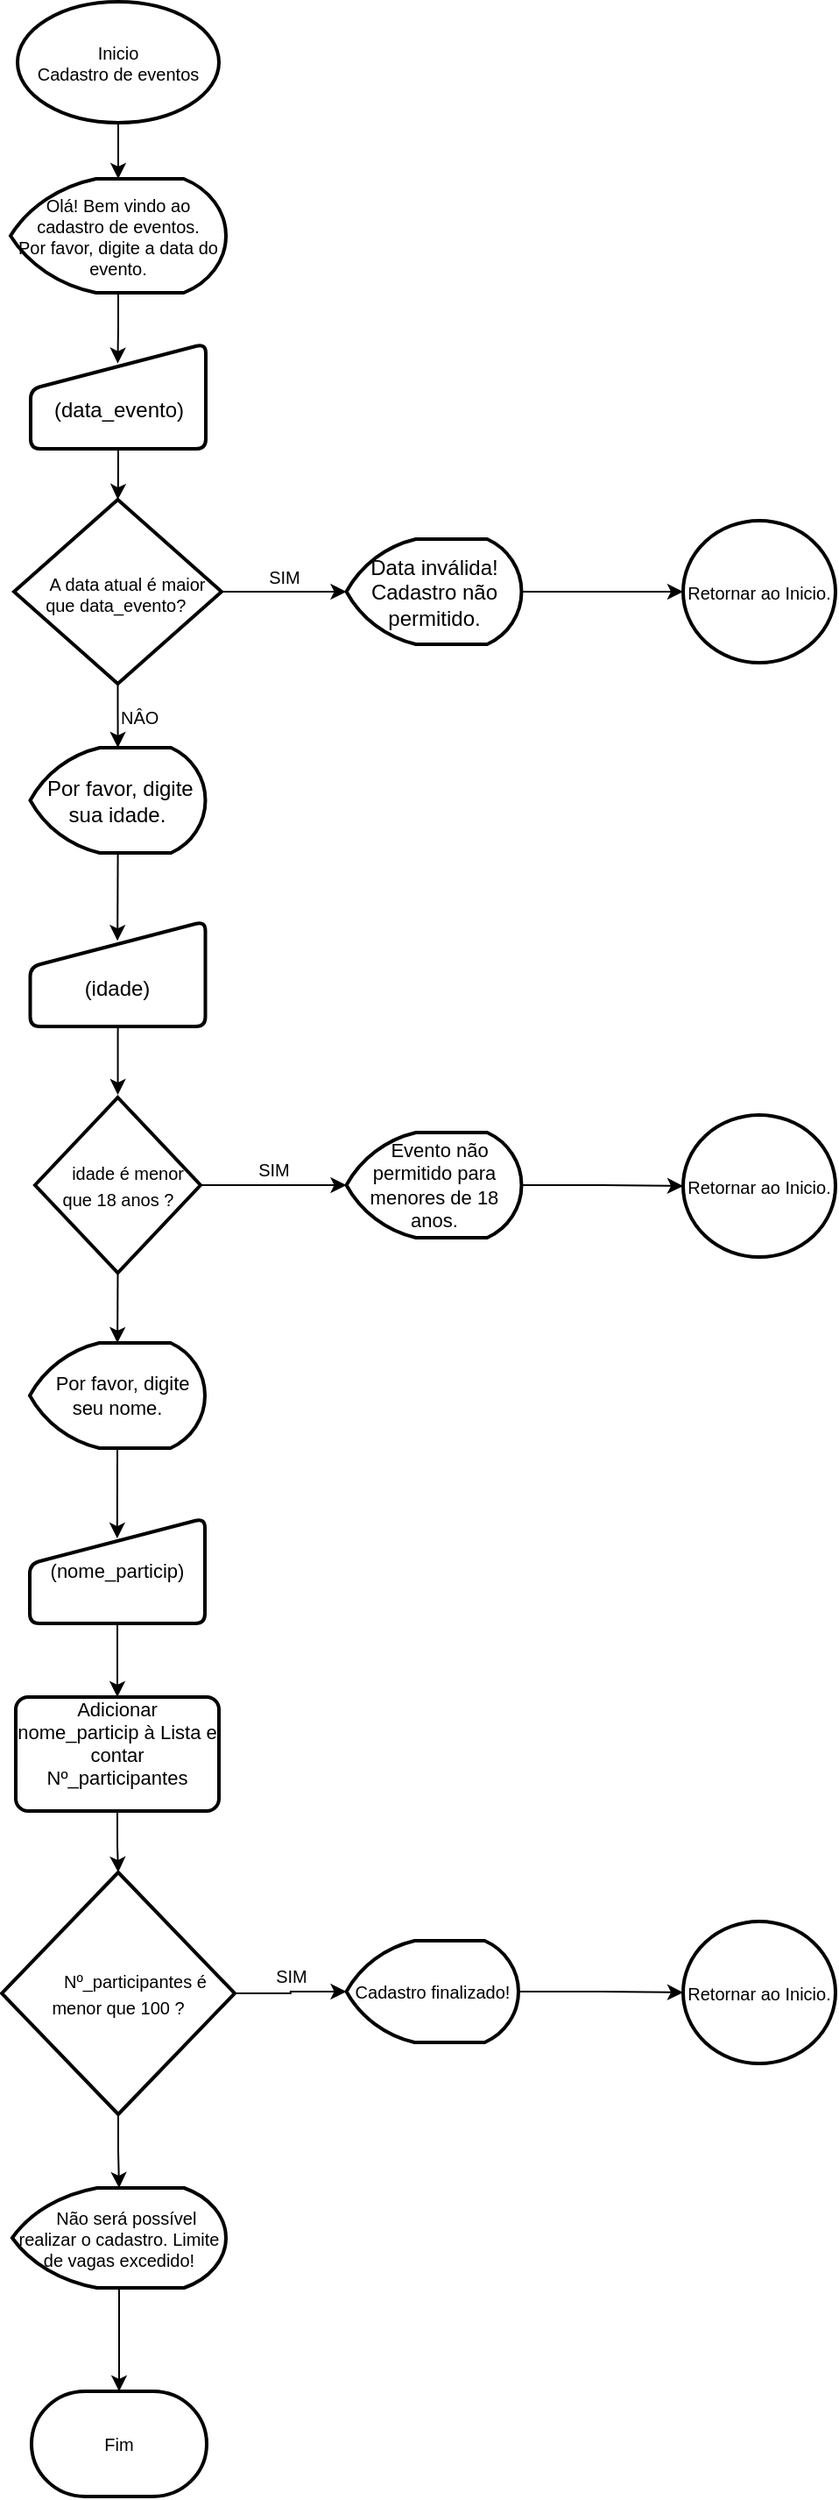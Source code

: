 <mxfile version="17.1.1" type="github">
  <diagram id="gChGrbSCKXLXu62mFakp" name="Page-1">
    <mxGraphModel dx="1021" dy="567" grid="0" gridSize="10" guides="1" tooltips="1" connect="1" arrows="1" fold="1" page="0" pageScale="1" pageWidth="827" pageHeight="1169" math="0" shadow="0">
      <root>
        <mxCell id="0" />
        <mxCell id="1" parent="0" />
        <mxCell id="eOybXmLH0Cuv-CmlZ1wJ-30" value="" style="edgeStyle=orthogonalEdgeStyle;rounded=0;jumpStyle=line;orthogonalLoop=1;jettySize=auto;html=1;labelBackgroundColor=none;labelBorderColor=none;fontSize=10;fontColor=#000000;" parent="1" source="eOybXmLH0Cuv-CmlZ1wJ-3" target="eOybXmLH0Cuv-CmlZ1wJ-7" edge="1">
          <mxGeometry relative="1" as="geometry" />
        </mxCell>
        <mxCell id="eOybXmLH0Cuv-CmlZ1wJ-3" value="&lt;br&gt;(data_evento)" style="html=1;strokeWidth=2;shape=manualInput;whiteSpace=wrap;rounded=1;size=26;arcSize=11;" parent="1" vertex="1">
          <mxGeometry x="95.5" y="334" width="100" height="60" as="geometry" />
        </mxCell>
        <mxCell id="eOybXmLH0Cuv-CmlZ1wJ-18" value="" style="edgeStyle=orthogonalEdgeStyle;rounded=0;orthogonalLoop=1;jettySize=auto;html=1;fontSize=10;" parent="1" source="eOybXmLH0Cuv-CmlZ1wJ-4" target="eOybXmLH0Cuv-CmlZ1wJ-6" edge="1">
          <mxGeometry relative="1" as="geometry" />
        </mxCell>
        <mxCell id="eOybXmLH0Cuv-CmlZ1wJ-4" value="&lt;span style=&quot;font-size: 10px&quot;&gt;Inicio &lt;br&gt;Cadastro de eventos&lt;/span&gt;" style="strokeWidth=2;html=1;shape=mxgraph.flowchart.start_1;whiteSpace=wrap;fontSize=10;" parent="1" vertex="1">
          <mxGeometry x="88" y="139" width="115" height="69" as="geometry" />
        </mxCell>
        <mxCell id="eOybXmLH0Cuv-CmlZ1wJ-19" value="" style="edgeStyle=orthogonalEdgeStyle;rounded=0;orthogonalLoop=1;jettySize=auto;html=1;fontSize=10;entryX=0.497;entryY=0.189;entryDx=0;entryDy=0;entryPerimeter=0;" parent="1" source="eOybXmLH0Cuv-CmlZ1wJ-6" target="eOybXmLH0Cuv-CmlZ1wJ-3" edge="1">
          <mxGeometry relative="1" as="geometry">
            <mxPoint x="145" y="342" as="targetPoint" />
            <Array as="points">
              <mxPoint x="145" y="325" />
              <mxPoint x="145" y="325" />
            </Array>
          </mxGeometry>
        </mxCell>
        <mxCell id="eOybXmLH0Cuv-CmlZ1wJ-6" value="Olá! Bem vindo ao cadastro de eventos.&lt;br&gt;Por favor, digite a data do evento." style="strokeWidth=2;html=1;shape=mxgraph.flowchart.display;whiteSpace=wrap;fontSize=10;" parent="1" vertex="1">
          <mxGeometry x="84" y="240" width="123" height="65" as="geometry" />
        </mxCell>
        <mxCell id="eOybXmLH0Cuv-CmlZ1wJ-20" value="SIM" style="edgeStyle=orthogonalEdgeStyle;rounded=0;orthogonalLoop=1;jettySize=auto;fontSize=10;labelBorderColor=none;labelPosition=center;verticalLabelPosition=top;align=center;verticalAlign=bottom;html=1;" parent="1" source="eOybXmLH0Cuv-CmlZ1wJ-7" target="eOybXmLH0Cuv-CmlZ1wJ-10" edge="1">
          <mxGeometry relative="1" as="geometry" />
        </mxCell>
        <mxCell id="eOybXmLH0Cuv-CmlZ1wJ-23" value="NÂO" style="edgeStyle=orthogonalEdgeStyle;rounded=0;jumpStyle=line;orthogonalLoop=1;jettySize=auto;html=1;labelBorderColor=none;fontSize=10;fontColor=#000000;labelBackgroundColor=none;labelPosition=right;verticalLabelPosition=middle;align=left;verticalAlign=middle;" parent="1" source="eOybXmLH0Cuv-CmlZ1wJ-7" target="eOybXmLH0Cuv-CmlZ1wJ-22" edge="1">
          <mxGeometry relative="1" as="geometry" />
        </mxCell>
        <mxCell id="eOybXmLH0Cuv-CmlZ1wJ-7" value="&lt;p style=&quot;line-height: 1&quot;&gt;&lt;font style=&quot;font-size: 10px&quot;&gt;&amp;nbsp; &amp;nbsp; A data atual é maior que data_evento?&amp;nbsp;&lt;/font&gt;&lt;/p&gt;" style="strokeWidth=2;html=1;shape=mxgraph.flowchart.decision;whiteSpace=wrap;" parent="1" vertex="1">
          <mxGeometry x="86" y="423" width="118.5" height="105" as="geometry" />
        </mxCell>
        <mxCell id="bL8-K7mxWeau8P830rif-17" value="" style="edgeStyle=orthogonalEdgeStyle;rounded=0;orthogonalLoop=1;jettySize=auto;html=1;fontSize=10;" edge="1" parent="1" source="eOybXmLH0Cuv-CmlZ1wJ-10" target="bL8-K7mxWeau8P830rif-16">
          <mxGeometry relative="1" as="geometry" />
        </mxCell>
        <mxCell id="eOybXmLH0Cuv-CmlZ1wJ-10" value="&lt;font style=&quot;font-size: 12px&quot;&gt;Data inválida! Cadastro não permitido.&lt;/font&gt;" style="strokeWidth=2;html=1;shape=mxgraph.flowchart.display;whiteSpace=wrap;fontSize=10;" parent="1" vertex="1">
          <mxGeometry x="275.75" y="445.5" width="100" height="60" as="geometry" />
        </mxCell>
        <mxCell id="eOybXmLH0Cuv-CmlZ1wJ-26" value="" style="edgeStyle=orthogonalEdgeStyle;rounded=0;jumpStyle=line;orthogonalLoop=1;jettySize=auto;html=1;labelBackgroundColor=none;labelBorderColor=none;fontSize=10;fontColor=#000000;entryX=0.498;entryY=0.185;entryDx=0;entryDy=0;entryPerimeter=0;" parent="1" source="eOybXmLH0Cuv-CmlZ1wJ-22" target="eOybXmLH0Cuv-CmlZ1wJ-24" edge="1">
          <mxGeometry relative="1" as="geometry" />
        </mxCell>
        <mxCell id="eOybXmLH0Cuv-CmlZ1wJ-22" value="&lt;font color=&quot;#000000&quot;&gt;&amp;nbsp;Por favor, digite sua idade.&lt;/font&gt;" style="strokeWidth=2;html=1;shape=mxgraph.flowchart.display;whiteSpace=wrap;labelBackgroundColor=none;labelBorderColor=none;fontSize=12;fillColor=none;fontColor=#FFFFFF;" parent="1" vertex="1">
          <mxGeometry x="95.25" y="564.5" width="100" height="60" as="geometry" />
        </mxCell>
        <mxCell id="eOybXmLH0Cuv-CmlZ1wJ-27" value="" style="edgeStyle=orthogonalEdgeStyle;rounded=0;jumpStyle=line;orthogonalLoop=1;jettySize=auto;html=1;labelBackgroundColor=none;labelBorderColor=none;fontSize=10;fontColor=#000000;" parent="1" source="eOybXmLH0Cuv-CmlZ1wJ-24" edge="1">
          <mxGeometry relative="1" as="geometry">
            <mxPoint x="145.27" y="762.5" as="targetPoint" />
          </mxGeometry>
        </mxCell>
        <mxCell id="eOybXmLH0Cuv-CmlZ1wJ-24" value="&lt;br&gt;(idade)" style="html=1;strokeWidth=2;shape=manualInput;whiteSpace=wrap;rounded=1;size=26;arcSize=11;" parent="1" vertex="1">
          <mxGeometry x="95.25" y="663.5" width="100" height="60" as="geometry" />
        </mxCell>
        <mxCell id="eOybXmLH0Cuv-CmlZ1wJ-32" value="SIM" style="edgeStyle=orthogonalEdgeStyle;rounded=0;jumpStyle=line;orthogonalLoop=1;jettySize=auto;html=1;labelBackgroundColor=none;labelBorderColor=none;fontSize=10;fontColor=#000000;labelPosition=center;verticalLabelPosition=top;align=center;verticalAlign=bottom;" parent="1" source="eOybXmLH0Cuv-CmlZ1wJ-28" target="eOybXmLH0Cuv-CmlZ1wJ-31" edge="1">
          <mxGeometry relative="1" as="geometry" />
        </mxCell>
        <mxCell id="eOybXmLH0Cuv-CmlZ1wJ-34" value="" style="edgeStyle=orthogonalEdgeStyle;rounded=0;jumpStyle=line;orthogonalLoop=1;jettySize=auto;html=1;labelBackgroundColor=none;labelBorderColor=none;fontSize=11;fontColor=#000000;" parent="1" source="eOybXmLH0Cuv-CmlZ1wJ-28" target="eOybXmLH0Cuv-CmlZ1wJ-33" edge="1">
          <mxGeometry relative="1" as="geometry" />
        </mxCell>
        <mxCell id="eOybXmLH0Cuv-CmlZ1wJ-28" value="&lt;font style=&quot;font-size: 10px&quot;&gt;&amp;nbsp; &amp;nbsp; idade é menor que 18 anos ?&lt;/font&gt;" style="strokeWidth=2;html=1;shape=mxgraph.flowchart.decision;whiteSpace=wrap;" parent="1" vertex="1">
          <mxGeometry x="98" y="764" width="94.5" height="100" as="geometry" />
        </mxCell>
        <mxCell id="bL8-K7mxWeau8P830rif-18" value="" style="edgeStyle=orthogonalEdgeStyle;rounded=0;orthogonalLoop=1;jettySize=auto;html=1;fontSize=10;" edge="1" parent="1" source="eOybXmLH0Cuv-CmlZ1wJ-31" target="bL8-K7mxWeau8P830rif-15">
          <mxGeometry relative="1" as="geometry" />
        </mxCell>
        <mxCell id="eOybXmLH0Cuv-CmlZ1wJ-31" value="&lt;font style=&quot;font-size: 11px&quot;&gt;&amp;nbsp; Evento não permitido para menores de 18 anos.&lt;/font&gt;" style="strokeWidth=2;html=1;shape=mxgraph.flowchart.display;whiteSpace=wrap;fontSize=10;" parent="1" vertex="1">
          <mxGeometry x="275.75" y="784" width="100" height="60" as="geometry" />
        </mxCell>
        <mxCell id="eOybXmLH0Cuv-CmlZ1wJ-36" value="" style="edgeStyle=orthogonalEdgeStyle;rounded=0;jumpStyle=line;orthogonalLoop=1;jettySize=auto;html=1;labelBackgroundColor=none;labelBorderColor=none;fontSize=11;fontColor=#000000;entryX=0.499;entryY=0.192;entryDx=0;entryDy=0;entryPerimeter=0;" parent="1" source="eOybXmLH0Cuv-CmlZ1wJ-33" target="eOybXmLH0Cuv-CmlZ1wJ-35" edge="1">
          <mxGeometry relative="1" as="geometry" />
        </mxCell>
        <mxCell id="eOybXmLH0Cuv-CmlZ1wJ-33" value="&amp;nbsp; Por favor, digite seu nome." style="strokeWidth=2;html=1;shape=mxgraph.flowchart.display;whiteSpace=wrap;labelBackgroundColor=none;labelBorderColor=none;fontSize=11;fontColor=#000000;fillColor=none;" parent="1" vertex="1">
          <mxGeometry x="95" y="904" width="100" height="60" as="geometry" />
        </mxCell>
        <mxCell id="eOybXmLH0Cuv-CmlZ1wJ-38" value="" style="edgeStyle=orthogonalEdgeStyle;rounded=0;jumpStyle=line;orthogonalLoop=1;jettySize=auto;html=1;labelBackgroundColor=none;labelBorderColor=none;fontSize=11;fontColor=#000000;" parent="1" source="eOybXmLH0Cuv-CmlZ1wJ-35" target="eOybXmLH0Cuv-CmlZ1wJ-37" edge="1">
          <mxGeometry relative="1" as="geometry" />
        </mxCell>
        <mxCell id="eOybXmLH0Cuv-CmlZ1wJ-35" value="(nome_particip)" style="html=1;strokeWidth=2;shape=manualInput;whiteSpace=wrap;rounded=1;size=26;arcSize=11;labelBackgroundColor=none;labelBorderColor=none;fontSize=11;fontColor=#000000;fillColor=none;" parent="1" vertex="1">
          <mxGeometry x="95" y="1004" width="100" height="60" as="geometry" />
        </mxCell>
        <mxCell id="bL8-K7mxWeau8P830rif-3" value="" style="edgeStyle=orthogonalEdgeStyle;rounded=0;orthogonalLoop=1;jettySize=auto;html=1;" edge="1" parent="1" source="eOybXmLH0Cuv-CmlZ1wJ-37" target="bL8-K7mxWeau8P830rif-2">
          <mxGeometry relative="1" as="geometry" />
        </mxCell>
        <mxCell id="eOybXmLH0Cuv-CmlZ1wJ-37" value="Adicionar nome_particip à Lista e contar Nº_participantes&lt;br&gt;&amp;nbsp;" style="rounded=1;whiteSpace=wrap;html=1;absoluteArcSize=1;arcSize=14;strokeWidth=2;labelBackgroundColor=none;labelBorderColor=none;fontSize=11;fontColor=#000000;fillColor=none;" parent="1" vertex="1">
          <mxGeometry x="87" y="1106" width="116" height="65" as="geometry" />
        </mxCell>
        <mxCell id="bL8-K7mxWeau8P830rif-7" value="SIM" style="edgeStyle=orthogonalEdgeStyle;rounded=0;orthogonalLoop=1;jettySize=auto;html=1;fontSize=10;labelPosition=center;verticalLabelPosition=top;align=center;verticalAlign=bottom;" edge="1" parent="1" source="bL8-K7mxWeau8P830rif-2" target="bL8-K7mxWeau8P830rif-6">
          <mxGeometry relative="1" as="geometry" />
        </mxCell>
        <mxCell id="bL8-K7mxWeau8P830rif-9" value="" style="edgeStyle=orthogonalEdgeStyle;rounded=0;orthogonalLoop=1;jettySize=auto;html=1;fontSize=10;" edge="1" parent="1" source="bL8-K7mxWeau8P830rif-2" target="bL8-K7mxWeau8P830rif-8">
          <mxGeometry relative="1" as="geometry" />
        </mxCell>
        <mxCell id="bL8-K7mxWeau8P830rif-2" value="&lt;font style=&quot;font-size: 10px&quot;&gt;&amp;nbsp; &amp;nbsp; &amp;nbsp; &amp;nbsp;Nº_participantes é menor que 100 ?&lt;/font&gt;" style="strokeWidth=2;html=1;shape=mxgraph.flowchart.decision;whiteSpace=wrap;" vertex="1" parent="1">
          <mxGeometry x="79" y="1206" width="133" height="138" as="geometry" />
        </mxCell>
        <mxCell id="bL8-K7mxWeau8P830rif-14" value="" style="edgeStyle=orthogonalEdgeStyle;rounded=0;orthogonalLoop=1;jettySize=auto;html=1;fontSize=10;" edge="1" parent="1" source="bL8-K7mxWeau8P830rif-6" target="bL8-K7mxWeau8P830rif-13">
          <mxGeometry relative="1" as="geometry" />
        </mxCell>
        <mxCell id="bL8-K7mxWeau8P830rif-6" value="Cadastro finalizado!" style="strokeWidth=2;html=1;shape=mxgraph.flowchart.display;whiteSpace=wrap;fontSize=10;" vertex="1" parent="1">
          <mxGeometry x="275.75" y="1245" width="98.25" height="58" as="geometry" />
        </mxCell>
        <mxCell id="bL8-K7mxWeau8P830rif-12" value="" style="edgeStyle=orthogonalEdgeStyle;rounded=0;orthogonalLoop=1;jettySize=auto;html=1;fontSize=10;" edge="1" parent="1" source="bL8-K7mxWeau8P830rif-8" target="bL8-K7mxWeau8P830rif-11">
          <mxGeometry relative="1" as="geometry" />
        </mxCell>
        <mxCell id="bL8-K7mxWeau8P830rif-8" value="&amp;nbsp; &amp;nbsp;Não será possível realizar o cadastro. Limite de vagas excedido!" style="strokeWidth=2;html=1;shape=mxgraph.flowchart.display;whiteSpace=wrap;fontSize=10;" vertex="1" parent="1">
          <mxGeometry x="85" y="1386" width="122" height="57" as="geometry" />
        </mxCell>
        <mxCell id="bL8-K7mxWeau8P830rif-11" value="Fim" style="strokeWidth=2;html=1;shape=mxgraph.flowchart.terminator;whiteSpace=wrap;fontSize=10;" vertex="1" parent="1">
          <mxGeometry x="96" y="1502" width="100" height="60" as="geometry" />
        </mxCell>
        <mxCell id="bL8-K7mxWeau8P830rif-13" value="&lt;span&gt;Retornar ao Inicio.&lt;/span&gt;" style="strokeWidth=2;html=1;shape=mxgraph.flowchart.start_2;whiteSpace=wrap;fontSize=10;" vertex="1" parent="1">
          <mxGeometry x="468" y="1234" width="87" height="81" as="geometry" />
        </mxCell>
        <mxCell id="bL8-K7mxWeau8P830rif-15" value="&lt;span&gt;Retornar ao Inicio.&lt;/span&gt;" style="strokeWidth=2;html=1;shape=mxgraph.flowchart.start_2;whiteSpace=wrap;fontSize=10;" vertex="1" parent="1">
          <mxGeometry x="468" y="774" width="87" height="81" as="geometry" />
        </mxCell>
        <mxCell id="bL8-K7mxWeau8P830rif-16" value="&lt;span&gt;Retornar ao Inicio.&lt;/span&gt;" style="strokeWidth=2;html=1;shape=mxgraph.flowchart.start_2;whiteSpace=wrap;fontSize=10;" vertex="1" parent="1">
          <mxGeometry x="468" y="435" width="87" height="81" as="geometry" />
        </mxCell>
      </root>
    </mxGraphModel>
  </diagram>
</mxfile>
